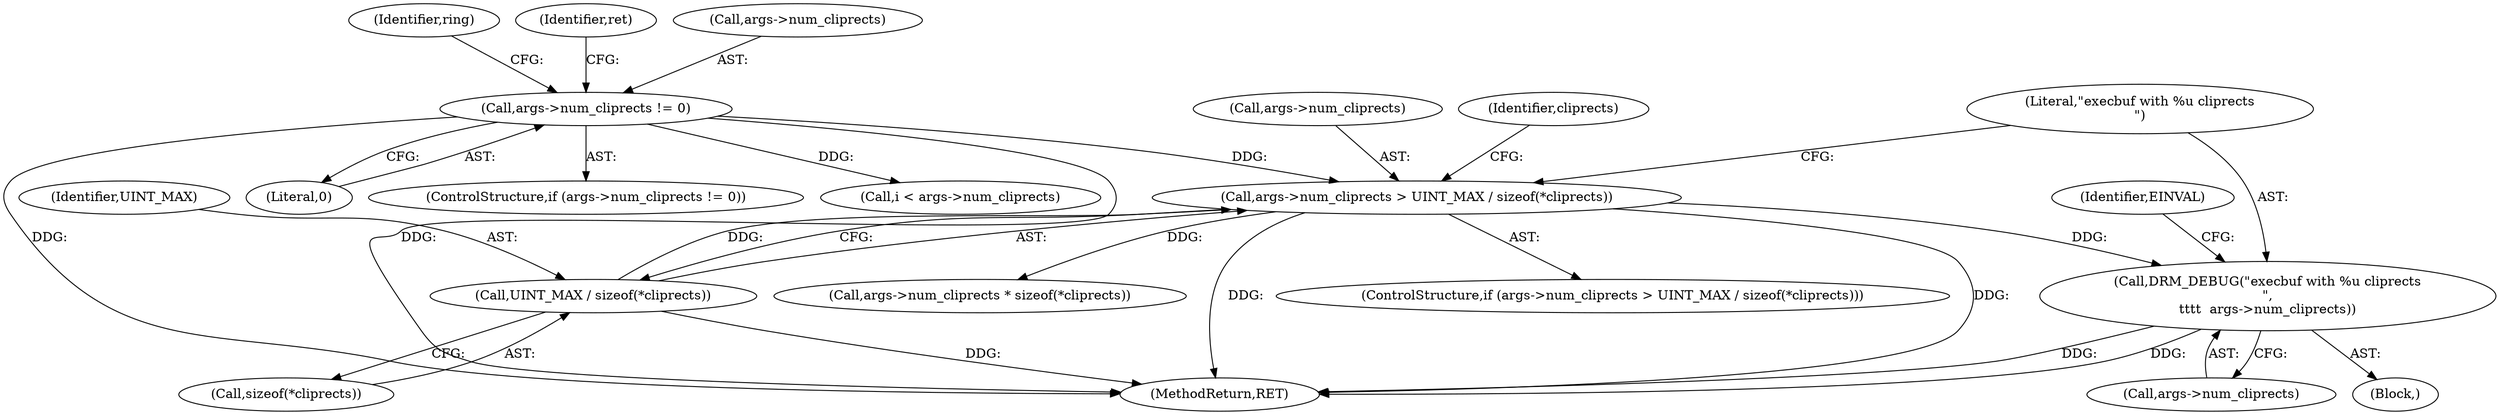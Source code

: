 digraph "0_linux_44afb3a04391a74309d16180d1e4f8386fdfa745@pointer" {
"1000350" [label="(Call,DRM_DEBUG(\"execbuf with %u cliprects\n\",\n\t\t\t\t  args->num_cliprects))"];
"1000340" [label="(Call,args->num_cliprects > UINT_MAX / sizeof(*cliprects))"];
"1000318" [label="(Call,args->num_cliprects != 0)"];
"1000344" [label="(Call,UINT_MAX / sizeof(*cliprects))"];
"1000339" [label="(ControlStructure,if (args->num_cliprects > UINT_MAX / sizeof(*cliprects)))"];
"1000326" [label="(Identifier,ring)"];
"1000349" [label="(Block,)"];
"1000341" [label="(Call,args->num_cliprects)"];
"1000340" [label="(Call,args->num_cliprects > UINT_MAX / sizeof(*cliprects))"];
"1000357" [label="(Identifier,EINVAL)"];
"1000318" [label="(Call,args->num_cliprects != 0)"];
"1000350" [label="(Call,DRM_DEBUG(\"execbuf with %u cliprects\n\",\n\t\t\t\t  args->num_cliprects))"];
"1000834" [label="(MethodReturn,RET)"];
"1000322" [label="(Literal,0)"];
"1000351" [label="(Literal,\"execbuf with %u cliprects\n\")"];
"1000403" [label="(Identifier,ret)"];
"1000359" [label="(Identifier,cliprects)"];
"1000317" [label="(ControlStructure,if (args->num_cliprects != 0))"];
"1000345" [label="(Identifier,UINT_MAX)"];
"1000319" [label="(Call,args->num_cliprects)"];
"1000352" [label="(Call,args->num_cliprects)"];
"1000750" [label="(Call,i < args->num_cliprects)"];
"1000361" [label="(Call,args->num_cliprects * sizeof(*cliprects))"];
"1000346" [label="(Call,sizeof(*cliprects))"];
"1000344" [label="(Call,UINT_MAX / sizeof(*cliprects))"];
"1000350" -> "1000349"  [label="AST: "];
"1000350" -> "1000352"  [label="CFG: "];
"1000351" -> "1000350"  [label="AST: "];
"1000352" -> "1000350"  [label="AST: "];
"1000357" -> "1000350"  [label="CFG: "];
"1000350" -> "1000834"  [label="DDG: "];
"1000350" -> "1000834"  [label="DDG: "];
"1000340" -> "1000350"  [label="DDG: "];
"1000340" -> "1000339"  [label="AST: "];
"1000340" -> "1000344"  [label="CFG: "];
"1000341" -> "1000340"  [label="AST: "];
"1000344" -> "1000340"  [label="AST: "];
"1000351" -> "1000340"  [label="CFG: "];
"1000359" -> "1000340"  [label="CFG: "];
"1000340" -> "1000834"  [label="DDG: "];
"1000340" -> "1000834"  [label="DDG: "];
"1000318" -> "1000340"  [label="DDG: "];
"1000344" -> "1000340"  [label="DDG: "];
"1000340" -> "1000361"  [label="DDG: "];
"1000318" -> "1000317"  [label="AST: "];
"1000318" -> "1000322"  [label="CFG: "];
"1000319" -> "1000318"  [label="AST: "];
"1000322" -> "1000318"  [label="AST: "];
"1000326" -> "1000318"  [label="CFG: "];
"1000403" -> "1000318"  [label="CFG: "];
"1000318" -> "1000834"  [label="DDG: "];
"1000318" -> "1000834"  [label="DDG: "];
"1000318" -> "1000750"  [label="DDG: "];
"1000344" -> "1000346"  [label="CFG: "];
"1000345" -> "1000344"  [label="AST: "];
"1000346" -> "1000344"  [label="AST: "];
"1000344" -> "1000834"  [label="DDG: "];
}
